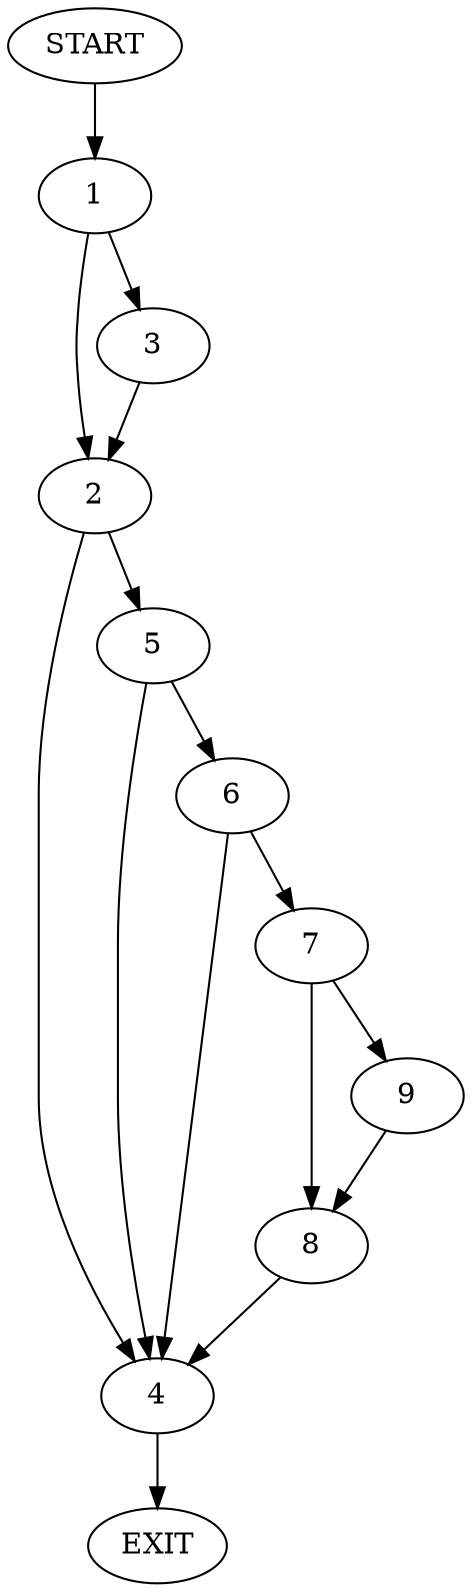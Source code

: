 digraph {
0 [label="START"]
10 [label="EXIT"]
0 -> 1
1 -> 2
1 -> 3
2 -> 4
2 -> 5
3 -> 2
4 -> 10
5 -> 4
5 -> 6
6 -> 4
6 -> 7
7 -> 8
7 -> 9
9 -> 8
8 -> 4
}
